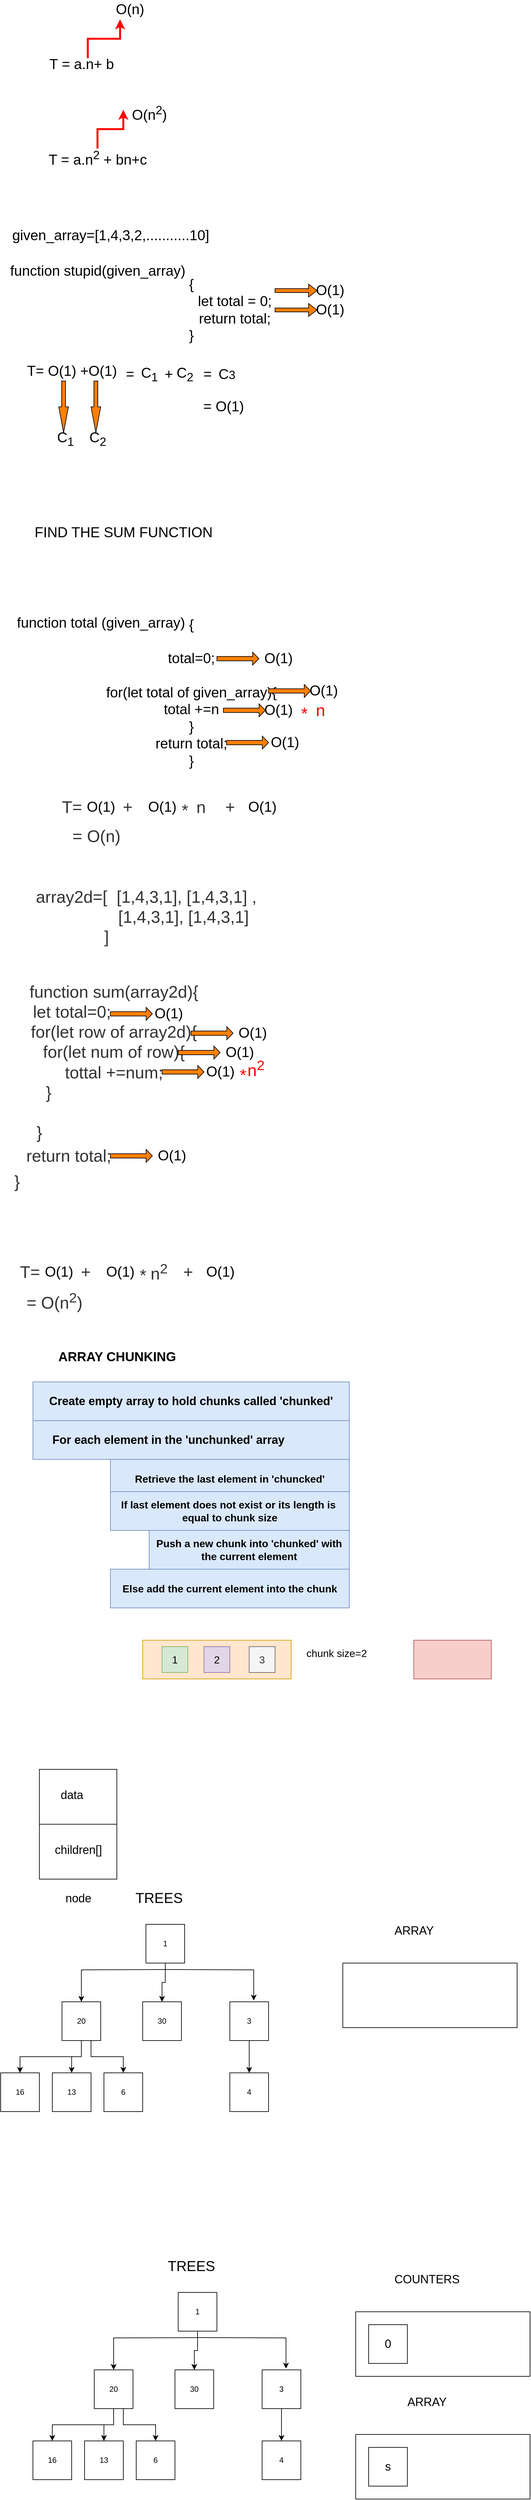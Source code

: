 <mxfile version="16.4.3" type="github">
  <diagram id="fwktXd9fh1U-leJpyrz3" name="Page-1">
    <mxGraphModel dx="751" dy="436" grid="1" gridSize="10" guides="1" tooltips="1" connect="1" arrows="1" fold="1" page="1" pageScale="1" pageWidth="850" pageHeight="1100" math="1" shadow="0">
      <root>
        <mxCell id="0" />
        <mxCell id="1" parent="0" />
        <mxCell id="ZRBFm-E4YwIKLhz83vzm-7" value="&lt;font style=&quot;font-size: 22px&quot;&gt;T = a.n&lt;sup&gt;2&lt;/sup&gt; + bn+c&lt;/font&gt;" style="text;html=1;align=center;verticalAlign=middle;resizable=0;points=[];autosize=1;strokeColor=none;fillColor=none;" parent="1" vertex="1">
          <mxGeometry x="95" y="360" width="170" height="30" as="geometry" />
        </mxCell>
        <mxCell id="ZRBFm-E4YwIKLhz83vzm-8" value="" style="edgeStyle=elbowEdgeStyle;elbow=vertical;endArrow=classic;html=1;rounded=0;fontSize=22;strokeColor=#FF0000;strokeWidth=3;" parent="1" source="ZRBFm-E4YwIKLhz83vzm-7" edge="1">
          <mxGeometry width="50" height="50" relative="1" as="geometry">
            <mxPoint x="170" y="360" as="sourcePoint" />
            <mxPoint x="220" y="300" as="targetPoint" />
          </mxGeometry>
        </mxCell>
        <mxCell id="ZRBFm-E4YwIKLhz83vzm-9" value="O(n&lt;sup&gt;2&lt;/sup&gt;)" style="text;html=1;align=center;verticalAlign=middle;resizable=0;points=[];autosize=1;strokeColor=none;fillColor=none;fontSize=22;" parent="1" vertex="1">
          <mxGeometry x="225" y="285" width="70" height="40" as="geometry" />
        </mxCell>
        <mxCell id="ZRBFm-E4YwIKLhz83vzm-15" value="&lt;font style=&quot;font-size: 22px&quot;&gt;T = a.n+ b&lt;/font&gt;" style="text;html=1;align=center;verticalAlign=middle;resizable=0;points=[];autosize=1;strokeColor=none;fillColor=none;" parent="1" vertex="1">
          <mxGeometry x="95" y="220" width="120" height="20" as="geometry" />
        </mxCell>
        <mxCell id="ZRBFm-E4YwIKLhz83vzm-16" value="" style="edgeStyle=elbowEdgeStyle;elbow=vertical;endArrow=classic;html=1;rounded=0;fontSize=22;strokeColor=#FF0000;strokeWidth=3;" parent="1" edge="1">
          <mxGeometry width="50" height="50" relative="1" as="geometry">
            <mxPoint x="165" y="220" as="sourcePoint" />
            <mxPoint x="215" y="160" as="targetPoint" />
          </mxGeometry>
        </mxCell>
        <mxCell id="ZRBFm-E4YwIKLhz83vzm-17" value="O(n)" style="text;html=1;align=center;verticalAlign=middle;resizable=0;points=[];autosize=1;strokeColor=none;fillColor=none;fontSize=22;" parent="1" vertex="1">
          <mxGeometry x="200" y="130" width="60" height="30" as="geometry" />
        </mxCell>
        <mxCell id="ZRBFm-E4YwIKLhz83vzm-18" value="given_array=[1,4,3,2,...........10]" style="text;html=1;align=center;verticalAlign=middle;resizable=0;points=[];autosize=1;strokeColor=none;fillColor=none;fontSize=22;" parent="1" vertex="1">
          <mxGeometry x="40" y="480" width="320" height="30" as="geometry" />
        </mxCell>
        <mxCell id="ZRBFm-E4YwIKLhz83vzm-19" value="function stupid(given_array)" style="text;html=1;align=center;verticalAlign=middle;resizable=0;points=[];autosize=1;strokeColor=none;fillColor=none;fontSize=22;" parent="1" vertex="1">
          <mxGeometry x="35" y="535" width="290" height="30" as="geometry" />
        </mxCell>
        <mxCell id="ZRBFm-E4YwIKLhz83vzm-20" value="{&lt;br&gt;&amp;nbsp; &amp;nbsp; &amp;nbsp; &amp;nbsp; &amp;nbsp; &amp;nbsp; &amp;nbsp; &amp;nbsp; &amp;nbsp; &amp;nbsp; &amp;nbsp; let total = 0;&lt;br&gt;&amp;nbsp; &amp;nbsp; &amp;nbsp; &amp;nbsp; &amp;nbsp; &amp;nbsp; &amp;nbsp; &amp;nbsp; &amp;nbsp; &amp;nbsp; &amp;nbsp; return total;&lt;br&gt;}" style="text;html=1;align=center;verticalAlign=middle;resizable=0;points=[];autosize=1;strokeColor=none;fillColor=none;fontSize=22;" parent="1" vertex="1">
          <mxGeometry x="195" y="555" width="260" height="110" as="geometry" />
        </mxCell>
        <mxCell id="ZRBFm-E4YwIKLhz83vzm-21" value="" style="shape=singleArrow;whiteSpace=wrap;html=1;fontSize=22;fillColor=#FF8000;" parent="1" vertex="1">
          <mxGeometry x="455" y="570" width="65" height="20" as="geometry" />
        </mxCell>
        <mxCell id="ZRBFm-E4YwIKLhz83vzm-22" value="" style="shape=singleArrow;whiteSpace=wrap;html=1;fontSize=22;fillColor=#FF8000;" parent="1" vertex="1">
          <mxGeometry x="455" y="600" width="65" height="20" as="geometry" />
        </mxCell>
        <mxCell id="ZRBFm-E4YwIKLhz83vzm-23" value="O(1)" style="text;html=1;align=center;verticalAlign=middle;resizable=0;points=[];autosize=1;strokeColor=none;fillColor=none;fontSize=22;" parent="1" vertex="1">
          <mxGeometry x="510" y="565" width="60" height="30" as="geometry" />
        </mxCell>
        <mxCell id="ZRBFm-E4YwIKLhz83vzm-24" value="O(1)" style="text;html=1;align=center;verticalAlign=middle;resizable=0;points=[];autosize=1;strokeColor=none;fillColor=none;fontSize=22;" parent="1" vertex="1">
          <mxGeometry x="510" y="595" width="60" height="30" as="geometry" />
        </mxCell>
        <mxCell id="ZRBFm-E4YwIKLhz83vzm-25" value="T= O(1) +O(1)" style="text;html=1;align=center;verticalAlign=middle;resizable=0;points=[];autosize=1;strokeColor=none;fillColor=none;fontSize=22;" parent="1" vertex="1">
          <mxGeometry x="65" y="690" width="150" height="30" as="geometry" />
        </mxCell>
        <mxCell id="ZRBFm-E4YwIKLhz83vzm-26" value="" style="html=1;shadow=0;dashed=0;align=center;verticalAlign=middle;shape=mxgraph.arrows2.arrow;dy=0.6;dx=40;direction=south;notch=0;fontSize=22;fillColor=#FF8000;" parent="1" vertex="1">
          <mxGeometry x="120" y="720" width="15" height="80" as="geometry" />
        </mxCell>
        <mxCell id="ZRBFm-E4YwIKLhz83vzm-27" value="" style="html=1;shadow=0;dashed=0;align=center;verticalAlign=middle;shape=mxgraph.arrows2.arrow;dy=0.6;dx=40;direction=south;notch=0;fontSize=22;fillColor=#FF8000;" parent="1" vertex="1">
          <mxGeometry x="170" y="720" width="15" height="80" as="geometry" />
        </mxCell>
        <mxCell id="ZRBFm-E4YwIKLhz83vzm-28" value="C&lt;sub&gt;1&lt;/sub&gt;" style="text;html=1;align=center;verticalAlign=middle;resizable=0;points=[];autosize=1;strokeColor=none;fillColor=none;fontSize=22;" parent="1" vertex="1">
          <mxGeometry x="110" y="790" width="40" height="40" as="geometry" />
        </mxCell>
        <mxCell id="ZRBFm-E4YwIKLhz83vzm-29" value="C&lt;sub&gt;2&lt;/sub&gt;" style="text;html=1;align=center;verticalAlign=middle;resizable=0;points=[];autosize=1;strokeColor=none;fillColor=none;fontSize=22;" parent="1" vertex="1">
          <mxGeometry x="160" y="790" width="40" height="40" as="geometry" />
        </mxCell>
        <mxCell id="ZRBFm-E4YwIKLhz83vzm-30" value="=" style="text;html=1;align=center;verticalAlign=middle;resizable=0;points=[];autosize=1;strokeColor=none;fillColor=none;fontSize=22;" parent="1" vertex="1">
          <mxGeometry x="215" y="695" width="30" height="30" as="geometry" />
        </mxCell>
        <mxCell id="ZRBFm-E4YwIKLhz83vzm-31" value="C&lt;sub&gt;1&lt;/sub&gt;" style="text;html=1;align=center;verticalAlign=middle;resizable=0;points=[];autosize=1;strokeColor=none;fillColor=none;fontSize=22;" parent="1" vertex="1">
          <mxGeometry x="240" y="690" width="40" height="40" as="geometry" />
        </mxCell>
        <mxCell id="ZRBFm-E4YwIKLhz83vzm-32" value="C&lt;sub&gt;2&lt;/sub&gt;" style="text;html=1;align=center;verticalAlign=middle;resizable=0;points=[];autosize=1;strokeColor=none;fillColor=none;fontSize=22;" parent="1" vertex="1">
          <mxGeometry x="295" y="690" width="40" height="40" as="geometry" />
        </mxCell>
        <mxCell id="ZRBFm-E4YwIKLhz83vzm-33" value="C&lt;span style=&quot;font-size: 18.333px&quot;&gt;3&lt;/span&gt;" style="text;html=1;align=center;verticalAlign=middle;resizable=0;points=[];autosize=1;strokeColor=none;fillColor=none;fontSize=22;" parent="1" vertex="1">
          <mxGeometry x="360" y="695" width="40" height="30" as="geometry" />
        </mxCell>
        <mxCell id="ZRBFm-E4YwIKLhz83vzm-34" value="+" style="text;html=1;align=center;verticalAlign=middle;resizable=0;points=[];autosize=1;strokeColor=none;fillColor=none;fontSize=22;" parent="1" vertex="1">
          <mxGeometry x="275" y="695" width="30" height="30" as="geometry" />
        </mxCell>
        <mxCell id="ZRBFm-E4YwIKLhz83vzm-38" value="=" style="text;html=1;align=center;verticalAlign=middle;resizable=0;points=[];autosize=1;strokeColor=none;fillColor=none;fontSize=22;" parent="1" vertex="1">
          <mxGeometry x="335" y="695" width="30" height="30" as="geometry" />
        </mxCell>
        <mxCell id="ZRBFm-E4YwIKLhz83vzm-39" value="= O(1)" style="text;html=1;align=center;verticalAlign=middle;resizable=0;points=[];autosize=1;strokeColor=none;fillColor=none;fontSize=22;" parent="1" vertex="1">
          <mxGeometry x="335" y="745" width="80" height="30" as="geometry" />
        </mxCell>
        <mxCell id="ZRBFm-E4YwIKLhz83vzm-40" value="FIND THE SUM FUNCTION" style="text;html=1;align=center;verticalAlign=middle;resizable=0;points=[];autosize=1;strokeColor=none;fillColor=none;fontSize=22;" parent="1" vertex="1">
          <mxGeometry x="75" y="940" width="290" height="30" as="geometry" />
        </mxCell>
        <mxCell id="ZRBFm-E4YwIKLhz83vzm-41" value="function total (given_array)" style="text;html=1;align=center;verticalAlign=middle;resizable=0;points=[];autosize=1;strokeColor=none;fillColor=none;fontSize=22;" parent="1" vertex="1">
          <mxGeometry x="45" y="1080" width="280" height="30" as="geometry" />
        </mxCell>
        <mxCell id="ZRBFm-E4YwIKLhz83vzm-43" value="&lt;br&gt;&lt;br&gt;&lt;br&gt;&lt;br&gt;{&lt;br&gt;&lt;br&gt;total=0;&lt;br&gt;&lt;br&gt;for(let total of given_array){&lt;br&gt;total +=n&lt;br&gt;}&lt;br&gt;return total;&lt;br&gt;}" style="text;html=1;align=center;verticalAlign=middle;resizable=0;points=[];autosize=1;strokeColor=none;fillColor=none;fontSize=22;" parent="1" vertex="1">
          <mxGeometry x="185" y="980" width="280" height="340" as="geometry" />
        </mxCell>
        <mxCell id="ZRBFm-E4YwIKLhz83vzm-44" value="" style="shape=singleArrow;whiteSpace=wrap;html=1;fontSize=22;fillColor=#FF8000;arrowWidth=0.333;arrowSize=0.149;" parent="1" vertex="1">
          <mxGeometry x="365" y="1140" width="65" height="20" as="geometry" />
        </mxCell>
        <mxCell id="ZRBFm-E4YwIKLhz83vzm-45" value="" style="shape=singleArrow;whiteSpace=wrap;html=1;fontSize=22;fillColor=#FF8000;arrowWidth=0.333;arrowSize=0.149;" parent="1" vertex="1">
          <mxGeometry x="375" y="1220" width="65" height="20" as="geometry" />
        </mxCell>
        <mxCell id="ZRBFm-E4YwIKLhz83vzm-46" value="" style="shape=singleArrow;whiteSpace=wrap;html=1;fontSize=22;fillColor=#FF8000;arrowWidth=0.333;arrowSize=0.149;" parent="1" vertex="1">
          <mxGeometry x="445" y="1190" width="65" height="20" as="geometry" />
        </mxCell>
        <mxCell id="ZRBFm-E4YwIKLhz83vzm-47" value="" style="shape=singleArrow;whiteSpace=wrap;html=1;fontSize=22;fillColor=#FF8000;arrowWidth=0.333;arrowSize=0.149;" parent="1" vertex="1">
          <mxGeometry x="380" y="1270" width="65" height="20" as="geometry" />
        </mxCell>
        <mxCell id="ZRBFm-E4YwIKLhz83vzm-48" value="O(1)" style="text;html=1;align=center;verticalAlign=middle;resizable=0;points=[];autosize=1;strokeColor=none;fillColor=none;fontSize=22;" parent="1" vertex="1">
          <mxGeometry x="430" y="1135" width="60" height="30" as="geometry" />
        </mxCell>
        <mxCell id="ZRBFm-E4YwIKLhz83vzm-49" value="O(1)" style="text;html=1;align=center;verticalAlign=middle;resizable=0;points=[];autosize=1;strokeColor=none;fillColor=none;fontSize=22;" parent="1" vertex="1">
          <mxGeometry x="500" y="1185" width="60" height="30" as="geometry" />
        </mxCell>
        <mxCell id="ZRBFm-E4YwIKLhz83vzm-50" value="O(1)" style="text;html=1;align=center;verticalAlign=middle;resizable=0;points=[];autosize=1;strokeColor=none;fillColor=none;fontSize=22;" parent="1" vertex="1">
          <mxGeometry x="430" y="1215" width="60" height="30" as="geometry" />
        </mxCell>
        <mxCell id="ZRBFm-E4YwIKLhz83vzm-51" value="O(1)" style="text;html=1;align=center;verticalAlign=middle;resizable=0;points=[];autosize=1;strokeColor=none;fillColor=none;fontSize=22;" parent="1" vertex="1">
          <mxGeometry x="440" y="1265" width="60" height="30" as="geometry" />
        </mxCell>
        <mxCell id="ZRBFm-E4YwIKLhz83vzm-52" value="&lt;font style=&quot;font-size: 26px&quot; color=&quot;#ff0000&quot;&gt;*&lt;/font&gt;" style="text;html=1;align=center;verticalAlign=middle;resizable=0;points=[];autosize=1;strokeColor=none;fillColor=none;fontSize=22;strokeWidth=3;" parent="1" vertex="1">
          <mxGeometry x="485" y="1220" width="30" height="30" as="geometry" />
        </mxCell>
        <mxCell id="ZRBFm-E4YwIKLhz83vzm-53" value="n" style="text;html=1;align=center;verticalAlign=middle;resizable=0;points=[];autosize=1;strokeColor=none;fillColor=none;fontSize=26;fontColor=#FF0000;" parent="1" vertex="1">
          <mxGeometry x="510" y="1210" width="30" height="40" as="geometry" />
        </mxCell>
        <mxCell id="ZRBFm-E4YwIKLhz83vzm-54" value="&lt;font color=&quot;#333333&quot;&gt;T=&lt;/font&gt;" style="text;html=1;align=center;verticalAlign=middle;resizable=0;points=[];autosize=1;strokeColor=none;fillColor=none;fontSize=26;fontColor=#FF0000;" parent="1" vertex="1">
          <mxGeometry x="115" y="1360" width="50" height="40" as="geometry" />
        </mxCell>
        <mxCell id="ZRBFm-E4YwIKLhz83vzm-55" value="O(1)" style="text;html=1;align=center;verticalAlign=middle;resizable=0;points=[];autosize=1;strokeColor=none;fillColor=none;fontSize=22;" parent="1" vertex="1">
          <mxGeometry x="405" y="1365" width="60" height="30" as="geometry" />
        </mxCell>
        <mxCell id="ZRBFm-E4YwIKLhz83vzm-56" value="O(1)" style="text;html=1;align=center;verticalAlign=middle;resizable=0;points=[];autosize=1;strokeColor=none;fillColor=none;fontSize=22;" parent="1" vertex="1">
          <mxGeometry x="250" y="1365" width="60" height="30" as="geometry" />
        </mxCell>
        <mxCell id="ZRBFm-E4YwIKLhz83vzm-57" value="O(1)" style="text;html=1;align=center;verticalAlign=middle;resizable=0;points=[];autosize=1;strokeColor=none;fillColor=none;fontSize=22;" parent="1" vertex="1">
          <mxGeometry x="155" y="1365" width="60" height="30" as="geometry" />
        </mxCell>
        <mxCell id="ZRBFm-E4YwIKLhz83vzm-58" value="+&amp;nbsp;" style="text;html=1;align=center;verticalAlign=middle;resizable=0;points=[];autosize=1;strokeColor=none;fillColor=none;fontSize=26;fontColor=#333333;" parent="1" vertex="1">
          <mxGeometry x="210" y="1360" width="40" height="40" as="geometry" />
        </mxCell>
        <mxCell id="ZRBFm-E4YwIKLhz83vzm-60" value="*" style="text;html=1;align=center;verticalAlign=middle;resizable=0;points=[];autosize=1;strokeColor=none;fillColor=none;fontSize=26;fontColor=#333333;" parent="1" vertex="1">
          <mxGeometry x="300" y="1365" width="30" height="40" as="geometry" />
        </mxCell>
        <mxCell id="ZRBFm-E4YwIKLhz83vzm-61" value="n" style="text;html=1;align=center;verticalAlign=middle;resizable=0;points=[];autosize=1;strokeColor=none;fillColor=none;fontSize=26;fontColor=#333333;" parent="1" vertex="1">
          <mxGeometry x="325" y="1360" width="30" height="40" as="geometry" />
        </mxCell>
        <mxCell id="ZRBFm-E4YwIKLhz83vzm-64" value="+" style="text;html=1;align=center;verticalAlign=middle;resizable=0;points=[];autosize=1;strokeColor=none;fillColor=none;fontSize=26;fontColor=#333333;" parent="1" vertex="1">
          <mxGeometry x="370" y="1360" width="30" height="40" as="geometry" />
        </mxCell>
        <mxCell id="ZRBFm-E4YwIKLhz83vzm-65" value="= O(n)" style="text;html=1;align=center;verticalAlign=middle;resizable=0;points=[];autosize=1;strokeColor=none;fillColor=none;fontSize=26;fontColor=#333333;" parent="1" vertex="1">
          <mxGeometry x="132.5" y="1405" width="90" height="40" as="geometry" />
        </mxCell>
        <mxCell id="ZRBFm-E4YwIKLhz83vzm-66" value="array2d=[&amp;nbsp; [1,4,3,1],&amp;nbsp;[1,4,3,1] , &lt;br&gt;&amp;nbsp; &amp;nbsp; &amp;nbsp; &amp;nbsp; &amp;nbsp; &amp;nbsp; &amp;nbsp; &amp;nbsp; [1,4,3,1], [1,4,3,1]&lt;br&gt;]&amp;nbsp; &amp;nbsp; &amp;nbsp; &amp;nbsp; &amp;nbsp; &amp;nbsp; &amp;nbsp; &amp;nbsp; &amp;nbsp;" style="text;html=1;align=center;verticalAlign=middle;resizable=0;points=[];autosize=1;strokeColor=none;fillColor=none;fontSize=26;fontColor=#333333;" parent="1" vertex="1">
          <mxGeometry x="75" y="1500" width="360" height="100" as="geometry" />
        </mxCell>
        <mxCell id="ZRBFm-E4YwIKLhz83vzm-67" value="function sum(array2d){&lt;br&gt;let total=0;&amp;nbsp; &amp;nbsp; &amp;nbsp; &amp;nbsp; &amp;nbsp; &amp;nbsp; &amp;nbsp; &amp;nbsp; &amp;nbsp;&amp;nbsp;&lt;br&gt;for(let row of array2d){&lt;br&gt;for(let num of row){&lt;br&gt;tottal +=num;&lt;br&gt;}&amp;nbsp; &amp;nbsp; &amp;nbsp; &amp;nbsp; &amp;nbsp; &amp;nbsp; &amp;nbsp; &amp;nbsp; &amp;nbsp; &amp;nbsp; &amp;nbsp; &amp;nbsp; &amp;nbsp; &amp;nbsp;&amp;nbsp;&lt;br&gt;&lt;br&gt;}&amp;nbsp; &amp;nbsp; &amp;nbsp; &amp;nbsp; &amp;nbsp; &amp;nbsp; &amp;nbsp; &amp;nbsp; &amp;nbsp; &amp;nbsp; &amp;nbsp; &amp;nbsp; &amp;nbsp; &amp;nbsp; &amp;nbsp; &amp;nbsp;&amp;nbsp;" style="text;html=1;align=center;verticalAlign=middle;resizable=0;points=[];autosize=1;strokeColor=none;fillColor=none;fontSize=26;fontColor=#333333;" parent="1" vertex="1">
          <mxGeometry x="65" y="1650" width="280" height="250" as="geometry" />
        </mxCell>
        <mxCell id="ZRBFm-E4YwIKLhz83vzm-68" value="" style="shape=singleArrow;whiteSpace=wrap;html=1;fontSize=22;fillColor=#FF8000;arrowWidth=0.333;arrowSize=0.149;" parent="1" vertex="1">
          <mxGeometry x="200" y="1690" width="65" height="20" as="geometry" />
        </mxCell>
        <mxCell id="ZRBFm-E4YwIKLhz83vzm-69" value="" style="shape=singleArrow;whiteSpace=wrap;html=1;fontSize=22;fillColor=#FF8000;arrowWidth=0.333;arrowSize=0.149;" parent="1" vertex="1">
          <mxGeometry x="325" y="1720" width="65" height="20" as="geometry" />
        </mxCell>
        <mxCell id="ZRBFm-E4YwIKLhz83vzm-70" value="" style="shape=singleArrow;whiteSpace=wrap;html=1;fontSize=22;fillColor=#FF8000;arrowWidth=0.333;arrowSize=0.149;" parent="1" vertex="1">
          <mxGeometry x="305" y="1750" width="65" height="20" as="geometry" />
        </mxCell>
        <mxCell id="ZRBFm-E4YwIKLhz83vzm-71" value="" style="shape=singleArrow;whiteSpace=wrap;html=1;fontSize=22;fillColor=#FF8000;arrowWidth=0.333;arrowSize=0.149;" parent="1" vertex="1">
          <mxGeometry x="280" y="1780" width="65" height="20" as="geometry" />
        </mxCell>
        <mxCell id="ZRBFm-E4YwIKLhz83vzm-72" value="O(1)" style="text;html=1;align=center;verticalAlign=middle;resizable=0;points=[];autosize=1;strokeColor=none;fillColor=none;fontSize=22;" parent="1" vertex="1">
          <mxGeometry x="260" y="1685" width="60" height="30" as="geometry" />
        </mxCell>
        <mxCell id="ZRBFm-E4YwIKLhz83vzm-73" value="O(1)" style="text;html=1;align=center;verticalAlign=middle;resizable=0;points=[];autosize=1;strokeColor=none;fillColor=none;fontSize=22;" parent="1" vertex="1">
          <mxGeometry x="390" y="1715" width="60" height="30" as="geometry" />
        </mxCell>
        <mxCell id="ZRBFm-E4YwIKLhz83vzm-74" value="O(1)" style="text;html=1;align=center;verticalAlign=middle;resizable=0;points=[];autosize=1;strokeColor=none;fillColor=none;fontSize=22;" parent="1" vertex="1">
          <mxGeometry x="370" y="1745" width="60" height="30" as="geometry" />
        </mxCell>
        <mxCell id="ZRBFm-E4YwIKLhz83vzm-75" value="O(1)" style="text;html=1;align=center;verticalAlign=middle;resizable=0;points=[];autosize=1;strokeColor=none;fillColor=none;fontSize=22;" parent="1" vertex="1">
          <mxGeometry x="340" y="1775" width="60" height="30" as="geometry" />
        </mxCell>
        <mxCell id="ZRBFm-E4YwIKLhz83vzm-76" value="&lt;font style=&quot;font-size: 26px&quot; color=&quot;#ff0000&quot;&gt;*&lt;/font&gt;" style="text;html=1;align=center;verticalAlign=middle;resizable=0;points=[];autosize=1;strokeColor=none;fillColor=none;fontSize=22;strokeWidth=3;" parent="1" vertex="1">
          <mxGeometry x="390" y="1780" width="30" height="30" as="geometry" />
        </mxCell>
        <mxCell id="ZRBFm-E4YwIKLhz83vzm-77" value="n&lt;sup&gt;2&lt;/sup&gt;" style="text;html=1;align=center;verticalAlign=middle;resizable=0;points=[];autosize=1;strokeColor=none;fillColor=none;fontSize=26;fontColor=#FF0000;" parent="1" vertex="1">
          <mxGeometry x="405" y="1765" width="40" height="40" as="geometry" />
        </mxCell>
        <mxCell id="ZRBFm-E4YwIKLhz83vzm-78" value="}" style="text;html=1;align=center;verticalAlign=middle;resizable=0;points=[];autosize=1;strokeColor=none;fillColor=none;fontSize=26;fontColor=#333333;" parent="1" vertex="1">
          <mxGeometry x="45" y="1940" width="20" height="40" as="geometry" />
        </mxCell>
        <mxCell id="ZRBFm-E4YwIKLhz83vzm-81" value="return total;" style="text;html=1;align=center;verticalAlign=middle;resizable=0;points=[];autosize=1;strokeColor=none;fillColor=none;fontSize=26;fontColor=#333333;" parent="1" vertex="1">
          <mxGeometry x="60" y="1900" width="150" height="40" as="geometry" />
        </mxCell>
        <mxCell id="ZRBFm-E4YwIKLhz83vzm-82" value="" style="shape=singleArrow;whiteSpace=wrap;html=1;fontSize=22;fillColor=#FF8000;arrowWidth=0.333;arrowSize=0.149;" parent="1" vertex="1">
          <mxGeometry x="200" y="1910" width="65" height="20" as="geometry" />
        </mxCell>
        <mxCell id="ZRBFm-E4YwIKLhz83vzm-84" value="O(1)" style="text;html=1;align=center;verticalAlign=middle;resizable=0;points=[];autosize=1;strokeColor=none;fillColor=none;fontSize=22;" parent="1" vertex="1">
          <mxGeometry x="265" y="1905" width="60" height="30" as="geometry" />
        </mxCell>
        <mxCell id="ZRBFm-E4YwIKLhz83vzm-86" value="&lt;font color=&quot;#333333&quot;&gt;T=&lt;/font&gt;" style="text;html=1;align=center;verticalAlign=middle;resizable=0;points=[];autosize=1;strokeColor=none;fillColor=none;fontSize=26;fontColor=#FF0000;" parent="1" vertex="1">
          <mxGeometry x="50" y="2080" width="50" height="40" as="geometry" />
        </mxCell>
        <mxCell id="ZRBFm-E4YwIKLhz83vzm-87" value="O(1)" style="text;html=1;align=center;verticalAlign=middle;resizable=0;points=[];autosize=1;strokeColor=none;fillColor=none;fontSize=22;" parent="1" vertex="1">
          <mxGeometry x="340" y="2085" width="60" height="30" as="geometry" />
        </mxCell>
        <mxCell id="ZRBFm-E4YwIKLhz83vzm-88" value="O(1)" style="text;html=1;align=center;verticalAlign=middle;resizable=0;points=[];autosize=1;strokeColor=none;fillColor=none;fontSize=22;" parent="1" vertex="1">
          <mxGeometry x="185" y="2085" width="60" height="30" as="geometry" />
        </mxCell>
        <mxCell id="ZRBFm-E4YwIKLhz83vzm-89" value="O(1)" style="text;html=1;align=center;verticalAlign=middle;resizable=0;points=[];autosize=1;strokeColor=none;fillColor=none;fontSize=22;" parent="1" vertex="1">
          <mxGeometry x="90" y="2085" width="60" height="30" as="geometry" />
        </mxCell>
        <mxCell id="ZRBFm-E4YwIKLhz83vzm-90" value="+&amp;nbsp;" style="text;html=1;align=center;verticalAlign=middle;resizable=0;points=[];autosize=1;strokeColor=none;fillColor=none;fontSize=26;fontColor=#333333;" parent="1" vertex="1">
          <mxGeometry x="145" y="2080" width="40" height="40" as="geometry" />
        </mxCell>
        <mxCell id="ZRBFm-E4YwIKLhz83vzm-91" value="*" style="text;html=1;align=center;verticalAlign=middle;resizable=0;points=[];autosize=1;strokeColor=none;fillColor=none;fontSize=26;fontColor=#333333;" parent="1" vertex="1">
          <mxGeometry x="235" y="2085" width="30" height="40" as="geometry" />
        </mxCell>
        <mxCell id="ZRBFm-E4YwIKLhz83vzm-92" value="n&lt;sup&gt;2&lt;/sup&gt;" style="text;html=1;align=center;verticalAlign=middle;resizable=0;points=[];autosize=1;strokeColor=none;fillColor=none;fontSize=26;fontColor=#333333;" parent="1" vertex="1">
          <mxGeometry x="255" y="2080" width="40" height="40" as="geometry" />
        </mxCell>
        <mxCell id="ZRBFm-E4YwIKLhz83vzm-93" value="+" style="text;html=1;align=center;verticalAlign=middle;resizable=0;points=[];autosize=1;strokeColor=none;fillColor=none;fontSize=26;fontColor=#333333;" parent="1" vertex="1">
          <mxGeometry x="305" y="2080" width="30" height="40" as="geometry" />
        </mxCell>
        <mxCell id="ZRBFm-E4YwIKLhz83vzm-94" value="= O(n&lt;sup&gt;2&lt;/sup&gt;)" style="text;html=1;align=center;verticalAlign=middle;resizable=0;points=[];autosize=1;strokeColor=none;fillColor=none;fontSize=26;fontColor=#333333;" parent="1" vertex="1">
          <mxGeometry x="62.5" y="2125" width="100" height="40" as="geometry" />
        </mxCell>
        <mxCell id="3vECrWpbXgqy4JzGu4Ir-1" value="&lt;font style=&quot;font-size: 20px&quot;&gt;&lt;b&gt;ARRAY CHUNKING&lt;/b&gt;&lt;/font&gt;" style="text;html=1;align=center;verticalAlign=middle;resizable=0;points=[];autosize=1;strokeColor=none;fillColor=none;" parent="1" vertex="1">
          <mxGeometry x="110" y="2220" width="200" height="20" as="geometry" />
        </mxCell>
        <mxCell id="3vECrWpbXgqy4JzGu4Ir-2" value="&lt;font style=&quot;font-size: 18px&quot;&gt;&lt;b&gt;Create empty array to hold chunks called &#39;chunked&#39;&lt;/b&gt;&lt;/font&gt;" style="rounded=0;whiteSpace=wrap;html=1;fillColor=#dae8fc;strokeColor=#6c8ebf;" parent="1" vertex="1">
          <mxGeometry x="80" y="2270" width="490" height="60" as="geometry" />
        </mxCell>
        <mxCell id="3vECrWpbXgqy4JzGu4Ir-3" value="&lt;span style=&quot;font-size: 18px&quot;&gt;&lt;b&gt;For each element in the &#39;unchunked&#39; array&amp;nbsp; &amp;nbsp; &amp;nbsp; &amp;nbsp; &amp;nbsp; &amp;nbsp; &amp;nbsp;&amp;nbsp;&lt;/b&gt;&lt;/span&gt;" style="rounded=0;whiteSpace=wrap;html=1;fillColor=#dae8fc;strokeColor=#6c8ebf;" parent="1" vertex="1">
          <mxGeometry x="80" y="2330" width="490" height="60" as="geometry" />
        </mxCell>
        <mxCell id="3vECrWpbXgqy4JzGu4Ir-4" value="&lt;font style=&quot;font-size: 16px&quot;&gt;&lt;b&gt;Retrieve the last element in &#39;chuncked&#39;&lt;/b&gt;&lt;/font&gt;" style="rounded=0;whiteSpace=wrap;html=1;fillColor=#dae8fc;strokeColor=#6c8ebf;" parent="1" vertex="1">
          <mxGeometry x="200" y="2390" width="370" height="60" as="geometry" />
        </mxCell>
        <mxCell id="3vECrWpbXgqy4JzGu4Ir-5" value="&lt;span style=&quot;font-size: 16px&quot;&gt;&lt;b&gt;If last element does not exist or its length is&amp;nbsp;&lt;br&gt;equal to chunk size&lt;br&gt;&lt;/b&gt;&lt;/span&gt;" style="rounded=0;whiteSpace=wrap;html=1;fillColor=#dae8fc;strokeColor=#6c8ebf;" parent="1" vertex="1">
          <mxGeometry x="200" y="2440" width="370" height="60" as="geometry" />
        </mxCell>
        <mxCell id="3vECrWpbXgqy4JzGu4Ir-6" value="&lt;span style=&quot;font-size: 16px&quot;&gt;&lt;b&gt;Push a new chunk into &#39;chunked&#39; with the current element&lt;br&gt;&lt;/b&gt;&lt;/span&gt;" style="rounded=0;whiteSpace=wrap;html=1;fillColor=#dae8fc;strokeColor=#6c8ebf;" parent="1" vertex="1">
          <mxGeometry x="260" y="2500" width="310" height="60" as="geometry" />
        </mxCell>
        <mxCell id="3vECrWpbXgqy4JzGu4Ir-7" value="&lt;span style=&quot;font-size: 16px&quot;&gt;&lt;b&gt;Else add the current element into the chunk&lt;br&gt;&lt;/b&gt;&lt;/span&gt;" style="rounded=0;whiteSpace=wrap;html=1;fillColor=#dae8fc;strokeColor=#6c8ebf;" parent="1" vertex="1">
          <mxGeometry x="200" y="2560" width="370" height="60" as="geometry" />
        </mxCell>
        <mxCell id="3vECrWpbXgqy4JzGu4Ir-8" value="" style="rounded=0;whiteSpace=wrap;html=1;fontSize=16;fillColor=#ffe6cc;strokeColor=#d79b00;" parent="1" vertex="1">
          <mxGeometry x="250" y="2670" width="230" height="60" as="geometry" />
        </mxCell>
        <mxCell id="3vECrWpbXgqy4JzGu4Ir-9" value="1" style="rounded=0;whiteSpace=wrap;html=1;fontSize=16;fillColor=#d5e8d4;strokeColor=#82b366;" parent="1" vertex="1">
          <mxGeometry x="280" y="2680" width="40" height="40" as="geometry" />
        </mxCell>
        <mxCell id="3vECrWpbXgqy4JzGu4Ir-10" value="2" style="rounded=0;whiteSpace=wrap;html=1;fontSize=16;fillColor=#e1d5e7;strokeColor=#9673a6;" parent="1" vertex="1">
          <mxGeometry x="345" y="2680" width="40" height="40" as="geometry" />
        </mxCell>
        <mxCell id="3vECrWpbXgqy4JzGu4Ir-11" value="3" style="rounded=0;whiteSpace=wrap;html=1;fontSize=16;fillColor=#f5f5f5;fontColor=#333333;strokeColor=#666666;" parent="1" vertex="1">
          <mxGeometry x="415" y="2680" width="40" height="40" as="geometry" />
        </mxCell>
        <mxCell id="3vECrWpbXgqy4JzGu4Ir-12" value="" style="rounded=0;whiteSpace=wrap;html=1;fontSize=16;fillColor=#f8cecc;strokeColor=#b85450;" parent="1" vertex="1">
          <mxGeometry x="670" y="2670" width="120" height="60" as="geometry" />
        </mxCell>
        <mxCell id="3vECrWpbXgqy4JzGu4Ir-13" value="chunk size=2" style="text;html=1;align=center;verticalAlign=middle;resizable=0;points=[];autosize=1;strokeColor=none;fillColor=none;fontSize=16;" parent="1" vertex="1">
          <mxGeometry x="495" y="2680" width="110" height="20" as="geometry" />
        </mxCell>
        <mxCell id="MXPUOuO5k9PqEneCCeG2-2" value="&lt;font style=&quot;font-size: 22px&quot;&gt;TREES&lt;/font&gt;" style="text;html=1;align=center;verticalAlign=middle;resizable=0;points=[];autosize=1;strokeColor=none;fillColor=none;" parent="1" vertex="1">
          <mxGeometry x="230" y="3060" width="90" height="20" as="geometry" />
        </mxCell>
        <mxCell id="MXPUOuO5k9PqEneCCeG2-11" value="" style="edgeStyle=orthogonalEdgeStyle;rounded=0;orthogonalLoop=1;jettySize=auto;html=1;" parent="1" source="MXPUOuO5k9PqEneCCeG2-3" target="MXPUOuO5k9PqEneCCeG2-5" edge="1">
          <mxGeometry relative="1" as="geometry" />
        </mxCell>
        <mxCell id="MXPUOuO5k9PqEneCCeG2-3" value="1" style="whiteSpace=wrap;html=1;aspect=fixed;" parent="1" vertex="1">
          <mxGeometry x="255" y="3110" width="60" height="60" as="geometry" />
        </mxCell>
        <mxCell id="MXPUOuO5k9PqEneCCeG2-17" style="edgeStyle=orthogonalEdgeStyle;rounded=0;orthogonalLoop=1;jettySize=auto;html=1;entryX=0.5;entryY=0;entryDx=0;entryDy=0;" parent="1" source="MXPUOuO5k9PqEneCCeG2-4" target="MXPUOuO5k9PqEneCCeG2-10" edge="1">
          <mxGeometry relative="1" as="geometry" />
        </mxCell>
        <mxCell id="MXPUOuO5k9PqEneCCeG2-4" value="3" style="whiteSpace=wrap;html=1;aspect=fixed;" parent="1" vertex="1">
          <mxGeometry x="385" y="3230" width="60" height="60" as="geometry" />
        </mxCell>
        <mxCell id="MXPUOuO5k9PqEneCCeG2-5" value="30" style="whiteSpace=wrap;html=1;aspect=fixed;" parent="1" vertex="1">
          <mxGeometry x="250" y="3230" width="60" height="60" as="geometry" />
        </mxCell>
        <mxCell id="MXPUOuO5k9PqEneCCeG2-6" value="16" style="whiteSpace=wrap;html=1;aspect=fixed;" parent="1" vertex="1">
          <mxGeometry x="30" y="3340" width="60" height="60" as="geometry" />
        </mxCell>
        <mxCell id="MXPUOuO5k9PqEneCCeG2-14" style="edgeStyle=orthogonalEdgeStyle;rounded=0;orthogonalLoop=1;jettySize=auto;html=1;entryX=0.5;entryY=0;entryDx=0;entryDy=0;" parent="1" source="MXPUOuO5k9PqEneCCeG2-7" target="MXPUOuO5k9PqEneCCeG2-8" edge="1">
          <mxGeometry relative="1" as="geometry" />
        </mxCell>
        <mxCell id="MXPUOuO5k9PqEneCCeG2-15" style="edgeStyle=orthogonalEdgeStyle;rounded=0;orthogonalLoop=1;jettySize=auto;html=1;exitX=0.75;exitY=1;exitDx=0;exitDy=0;" parent="1" source="MXPUOuO5k9PqEneCCeG2-7" target="MXPUOuO5k9PqEneCCeG2-9" edge="1">
          <mxGeometry relative="1" as="geometry" />
        </mxCell>
        <mxCell id="MXPUOuO5k9PqEneCCeG2-16" style="edgeStyle=orthogonalEdgeStyle;rounded=0;orthogonalLoop=1;jettySize=auto;html=1;entryX=0.5;entryY=0;entryDx=0;entryDy=0;exitX=0.5;exitY=1;exitDx=0;exitDy=0;" parent="1" source="MXPUOuO5k9PqEneCCeG2-7" target="MXPUOuO5k9PqEneCCeG2-6" edge="1">
          <mxGeometry relative="1" as="geometry" />
        </mxCell>
        <mxCell id="MXPUOuO5k9PqEneCCeG2-7" value="20" style="whiteSpace=wrap;html=1;aspect=fixed;" parent="1" vertex="1">
          <mxGeometry x="125" y="3230" width="60" height="60" as="geometry" />
        </mxCell>
        <mxCell id="MXPUOuO5k9PqEneCCeG2-8" value="13" style="whiteSpace=wrap;html=1;aspect=fixed;" parent="1" vertex="1">
          <mxGeometry x="110" y="3340" width="60" height="60" as="geometry" />
        </mxCell>
        <mxCell id="MXPUOuO5k9PqEneCCeG2-9" value="6" style="whiteSpace=wrap;html=1;aspect=fixed;" parent="1" vertex="1">
          <mxGeometry x="190" y="3340" width="60" height="60" as="geometry" />
        </mxCell>
        <mxCell id="MXPUOuO5k9PqEneCCeG2-10" value="4" style="whiteSpace=wrap;html=1;aspect=fixed;" parent="1" vertex="1">
          <mxGeometry x="385" y="3340" width="60" height="60" as="geometry" />
        </mxCell>
        <mxCell id="MXPUOuO5k9PqEneCCeG2-12" value="" style="edgeStyle=orthogonalEdgeStyle;rounded=0;orthogonalLoop=1;jettySize=auto;html=1;entryX=0.617;entryY=-0.033;entryDx=0;entryDy=0;entryPerimeter=0;" parent="1" target="MXPUOuO5k9PqEneCCeG2-4" edge="1">
          <mxGeometry relative="1" as="geometry">
            <mxPoint x="295" y="3180" as="sourcePoint" />
            <mxPoint x="290" y="3240" as="targetPoint" />
          </mxGeometry>
        </mxCell>
        <mxCell id="MXPUOuO5k9PqEneCCeG2-13" value="" style="edgeStyle=orthogonalEdgeStyle;rounded=0;orthogonalLoop=1;jettySize=auto;html=1;entryX=0.5;entryY=0;entryDx=0;entryDy=0;" parent="1" target="MXPUOuO5k9PqEneCCeG2-7" edge="1">
          <mxGeometry relative="1" as="geometry">
            <mxPoint x="295" y="3180" as="sourcePoint" />
            <mxPoint x="290" y="3240" as="targetPoint" />
          </mxGeometry>
        </mxCell>
        <mxCell id="MXPUOuO5k9PqEneCCeG2-18" value="" style="rounded=0;whiteSpace=wrap;html=1;" parent="1" vertex="1">
          <mxGeometry x="560" y="3170" width="270" height="100" as="geometry" />
        </mxCell>
        <mxCell id="MXPUOuO5k9PqEneCCeG2-19" value="&lt;font style=&quot;font-size: 18px&quot;&gt;ARRAY&lt;/font&gt;" style="text;html=1;align=center;verticalAlign=middle;resizable=0;points=[];autosize=1;strokeColor=none;fillColor=none;" parent="1" vertex="1">
          <mxGeometry x="630" y="3110" width="80" height="20" as="geometry" />
        </mxCell>
        <mxCell id="MXPUOuO5k9PqEneCCeG2-20" value="&lt;font style=&quot;font-size: 22px&quot;&gt;TREES&lt;/font&gt;" style="text;html=1;align=center;verticalAlign=middle;resizable=0;points=[];autosize=1;strokeColor=none;fillColor=none;" parent="1" vertex="1">
          <mxGeometry x="280" y="3630" width="90" height="20" as="geometry" />
        </mxCell>
        <mxCell id="MXPUOuO5k9PqEneCCeG2-21" value="" style="edgeStyle=orthogonalEdgeStyle;rounded=0;orthogonalLoop=1;jettySize=auto;html=1;" parent="1" source="MXPUOuO5k9PqEneCCeG2-22" target="MXPUOuO5k9PqEneCCeG2-25" edge="1">
          <mxGeometry relative="1" as="geometry" />
        </mxCell>
        <mxCell id="MXPUOuO5k9PqEneCCeG2-22" value="1" style="whiteSpace=wrap;html=1;aspect=fixed;" parent="1" vertex="1">
          <mxGeometry x="305" y="3680" width="60" height="60" as="geometry" />
        </mxCell>
        <mxCell id="MXPUOuO5k9PqEneCCeG2-23" style="edgeStyle=orthogonalEdgeStyle;rounded=0;orthogonalLoop=1;jettySize=auto;html=1;entryX=0.5;entryY=0;entryDx=0;entryDy=0;" parent="1" source="MXPUOuO5k9PqEneCCeG2-24" target="MXPUOuO5k9PqEneCCeG2-33" edge="1">
          <mxGeometry relative="1" as="geometry" />
        </mxCell>
        <mxCell id="MXPUOuO5k9PqEneCCeG2-24" value="3" style="whiteSpace=wrap;html=1;aspect=fixed;" parent="1" vertex="1">
          <mxGeometry x="435" y="3800" width="60" height="60" as="geometry" />
        </mxCell>
        <mxCell id="MXPUOuO5k9PqEneCCeG2-25" value="30" style="whiteSpace=wrap;html=1;aspect=fixed;" parent="1" vertex="1">
          <mxGeometry x="300" y="3800" width="60" height="60" as="geometry" />
        </mxCell>
        <mxCell id="MXPUOuO5k9PqEneCCeG2-26" value="16" style="whiteSpace=wrap;html=1;aspect=fixed;" parent="1" vertex="1">
          <mxGeometry x="80" y="3910" width="60" height="60" as="geometry" />
        </mxCell>
        <mxCell id="MXPUOuO5k9PqEneCCeG2-27" style="edgeStyle=orthogonalEdgeStyle;rounded=0;orthogonalLoop=1;jettySize=auto;html=1;entryX=0.5;entryY=0;entryDx=0;entryDy=0;" parent="1" source="MXPUOuO5k9PqEneCCeG2-30" target="MXPUOuO5k9PqEneCCeG2-31" edge="1">
          <mxGeometry relative="1" as="geometry" />
        </mxCell>
        <mxCell id="MXPUOuO5k9PqEneCCeG2-28" style="edgeStyle=orthogonalEdgeStyle;rounded=0;orthogonalLoop=1;jettySize=auto;html=1;exitX=0.75;exitY=1;exitDx=0;exitDy=0;" parent="1" source="MXPUOuO5k9PqEneCCeG2-30" target="MXPUOuO5k9PqEneCCeG2-32" edge="1">
          <mxGeometry relative="1" as="geometry" />
        </mxCell>
        <mxCell id="MXPUOuO5k9PqEneCCeG2-29" style="edgeStyle=orthogonalEdgeStyle;rounded=0;orthogonalLoop=1;jettySize=auto;html=1;entryX=0.5;entryY=0;entryDx=0;entryDy=0;exitX=0.5;exitY=1;exitDx=0;exitDy=0;" parent="1" source="MXPUOuO5k9PqEneCCeG2-30" target="MXPUOuO5k9PqEneCCeG2-26" edge="1">
          <mxGeometry relative="1" as="geometry" />
        </mxCell>
        <mxCell id="MXPUOuO5k9PqEneCCeG2-30" value="20" style="whiteSpace=wrap;html=1;aspect=fixed;" parent="1" vertex="1">
          <mxGeometry x="175" y="3800" width="60" height="60" as="geometry" />
        </mxCell>
        <mxCell id="MXPUOuO5k9PqEneCCeG2-31" value="13" style="whiteSpace=wrap;html=1;aspect=fixed;" parent="1" vertex="1">
          <mxGeometry x="160" y="3910" width="60" height="60" as="geometry" />
        </mxCell>
        <mxCell id="MXPUOuO5k9PqEneCCeG2-32" value="6" style="whiteSpace=wrap;html=1;aspect=fixed;" parent="1" vertex="1">
          <mxGeometry x="240" y="3910" width="60" height="60" as="geometry" />
        </mxCell>
        <mxCell id="MXPUOuO5k9PqEneCCeG2-33" value="4" style="whiteSpace=wrap;html=1;aspect=fixed;" parent="1" vertex="1">
          <mxGeometry x="435" y="3910" width="60" height="60" as="geometry" />
        </mxCell>
        <mxCell id="MXPUOuO5k9PqEneCCeG2-34" value="" style="edgeStyle=orthogonalEdgeStyle;rounded=0;orthogonalLoop=1;jettySize=auto;html=1;entryX=0.617;entryY=-0.033;entryDx=0;entryDy=0;entryPerimeter=0;" parent="1" target="MXPUOuO5k9PqEneCCeG2-24" edge="1">
          <mxGeometry relative="1" as="geometry">
            <mxPoint x="345" y="3750" as="sourcePoint" />
            <mxPoint x="340" y="3810" as="targetPoint" />
          </mxGeometry>
        </mxCell>
        <mxCell id="MXPUOuO5k9PqEneCCeG2-35" value="" style="edgeStyle=orthogonalEdgeStyle;rounded=0;orthogonalLoop=1;jettySize=auto;html=1;entryX=0.5;entryY=0;entryDx=0;entryDy=0;" parent="1" target="MXPUOuO5k9PqEneCCeG2-30" edge="1">
          <mxGeometry relative="1" as="geometry">
            <mxPoint x="345" y="3750" as="sourcePoint" />
            <mxPoint x="340" y="3810" as="targetPoint" />
          </mxGeometry>
        </mxCell>
        <mxCell id="MXPUOuO5k9PqEneCCeG2-56" value="" style="rounded=0;whiteSpace=wrap;html=1;" parent="1" vertex="1">
          <mxGeometry x="580" y="3710" width="270" height="100" as="geometry" />
        </mxCell>
        <mxCell id="MXPUOuO5k9PqEneCCeG2-57" value="&lt;span style=&quot;font-size: 18px&quot;&gt;COUNTERS&lt;/span&gt;" style="text;html=1;align=center;verticalAlign=middle;resizable=0;points=[];autosize=1;strokeColor=none;fillColor=none;" parent="1" vertex="1">
          <mxGeometry x="630" y="3650" width="120" height="20" as="geometry" />
        </mxCell>
        <mxCell id="MXPUOuO5k9PqEneCCeG2-59" value="" style="rounded=0;whiteSpace=wrap;html=1;" parent="1" vertex="1">
          <mxGeometry x="580" y="3900" width="270" height="100" as="geometry" />
        </mxCell>
        <mxCell id="MXPUOuO5k9PqEneCCeG2-60" value="&lt;font style=&quot;font-size: 18px&quot;&gt;ARRAY&lt;/font&gt;" style="text;html=1;align=center;verticalAlign=middle;resizable=0;points=[];autosize=1;strokeColor=none;fillColor=none;" parent="1" vertex="1">
          <mxGeometry x="650" y="3840" width="80" height="20" as="geometry" />
        </mxCell>
        <mxCell id="MXPUOuO5k9PqEneCCeG2-61" value="s" style="whiteSpace=wrap;html=1;aspect=fixed;fontSize=18;" parent="1" vertex="1">
          <mxGeometry x="600" y="3920" width="60" height="60" as="geometry" />
        </mxCell>
        <mxCell id="MXPUOuO5k9PqEneCCeG2-62" value="0" style="whiteSpace=wrap;html=1;aspect=fixed;fontSize=18;" parent="1" vertex="1">
          <mxGeometry x="600" y="3730" width="60" height="60" as="geometry" />
        </mxCell>
        <mxCell id="Nk_N2A1XuvmDv3vj9nv_-1" value="" style="whiteSpace=wrap;html=1;" vertex="1" parent="1">
          <mxGeometry x="90" y="2870" width="120" height="170" as="geometry" />
        </mxCell>
        <mxCell id="Nk_N2A1XuvmDv3vj9nv_-3" value="" style="endArrow=none;html=1;rounded=0;entryX=1;entryY=0.5;entryDx=0;entryDy=0;exitX=0;exitY=0.5;exitDx=0;exitDy=0;" edge="1" parent="1" source="Nk_N2A1XuvmDv3vj9nv_-1" target="Nk_N2A1XuvmDv3vj9nv_-1">
          <mxGeometry width="50" height="50" relative="1" as="geometry">
            <mxPoint x="90" y="2960" as="sourcePoint" />
            <mxPoint x="430" y="2880" as="targetPoint" />
          </mxGeometry>
        </mxCell>
        <mxCell id="Nk_N2A1XuvmDv3vj9nv_-4" value="&lt;font style=&quot;font-size: 18px&quot;&gt;data&lt;/font&gt;" style="text;html=1;align=center;verticalAlign=middle;resizable=0;points=[];autosize=1;strokeColor=none;fillColor=none;" vertex="1" parent="1">
          <mxGeometry x="115" y="2900" width="50" height="20" as="geometry" />
        </mxCell>
        <mxCell id="Nk_N2A1XuvmDv3vj9nv_-5" value="children[]" style="text;html=1;align=center;verticalAlign=middle;resizable=0;points=[];autosize=1;strokeColor=none;fillColor=none;fontSize=18;" vertex="1" parent="1">
          <mxGeometry x="105" y="2980" width="90" height="30" as="geometry" />
        </mxCell>
        <mxCell id="Nk_N2A1XuvmDv3vj9nv_-6" value="node" style="text;html=1;align=center;verticalAlign=middle;resizable=0;points=[];autosize=1;strokeColor=none;fillColor=none;fontSize=18;" vertex="1" parent="1">
          <mxGeometry x="120" y="3055" width="60" height="30" as="geometry" />
        </mxCell>
      </root>
    </mxGraphModel>
  </diagram>
</mxfile>
